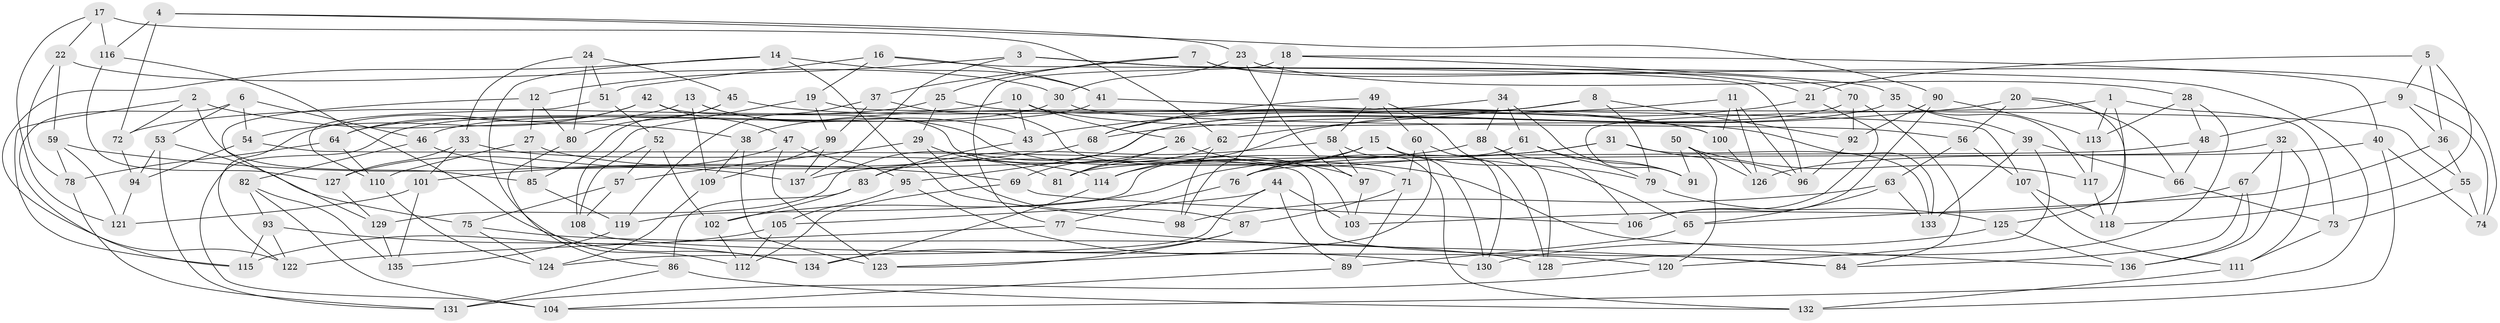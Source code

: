 // coarse degree distribution, {6: 0.5168539325842697, 4: 0.43820224719101125, 5: 0.02247191011235955, 3: 0.02247191011235955}
// Generated by graph-tools (version 1.1) at 2025/42/03/06/25 10:42:16]
// undirected, 137 vertices, 274 edges
graph export_dot {
graph [start="1"]
  node [color=gray90,style=filled];
  1;
  2;
  3;
  4;
  5;
  6;
  7;
  8;
  9;
  10;
  11;
  12;
  13;
  14;
  15;
  16;
  17;
  18;
  19;
  20;
  21;
  22;
  23;
  24;
  25;
  26;
  27;
  28;
  29;
  30;
  31;
  32;
  33;
  34;
  35;
  36;
  37;
  38;
  39;
  40;
  41;
  42;
  43;
  44;
  45;
  46;
  47;
  48;
  49;
  50;
  51;
  52;
  53;
  54;
  55;
  56;
  57;
  58;
  59;
  60;
  61;
  62;
  63;
  64;
  65;
  66;
  67;
  68;
  69;
  70;
  71;
  72;
  73;
  74;
  75;
  76;
  77;
  78;
  79;
  80;
  81;
  82;
  83;
  84;
  85;
  86;
  87;
  88;
  89;
  90;
  91;
  92;
  93;
  94;
  95;
  96;
  97;
  98;
  99;
  100;
  101;
  102;
  103;
  104;
  105;
  106;
  107;
  108;
  109;
  110;
  111;
  112;
  113;
  114;
  115;
  116;
  117;
  118;
  119;
  120;
  121;
  122;
  123;
  124;
  125;
  126;
  127;
  128;
  129;
  130;
  131;
  132;
  133;
  134;
  135;
  136;
  137;
  1 -- 73;
  1 -- 91;
  1 -- 125;
  1 -- 113;
  2 -- 115;
  2 -- 72;
  2 -- 85;
  2 -- 38;
  3 -- 12;
  3 -- 21;
  3 -- 104;
  3 -- 137;
  4 -- 90;
  4 -- 23;
  4 -- 116;
  4 -- 72;
  5 -- 118;
  5 -- 21;
  5 -- 36;
  5 -- 9;
  6 -- 46;
  6 -- 115;
  6 -- 54;
  6 -- 53;
  7 -- 70;
  7 -- 74;
  7 -- 37;
  7 -- 25;
  8 -- 79;
  8 -- 62;
  8 -- 68;
  8 -- 92;
  9 -- 74;
  9 -- 48;
  9 -- 36;
  10 -- 26;
  10 -- 72;
  10 -- 133;
  10 -- 43;
  11 -- 126;
  11 -- 96;
  11 -- 43;
  11 -- 100;
  12 -- 80;
  12 -- 27;
  12 -- 129;
  13 -- 109;
  13 -- 43;
  13 -- 97;
  13 -- 122;
  14 -- 112;
  14 -- 41;
  14 -- 122;
  14 -- 98;
  15 -- 79;
  15 -- 76;
  15 -- 114;
  15 -- 130;
  16 -- 41;
  16 -- 51;
  16 -- 96;
  16 -- 19;
  17 -- 116;
  17 -- 22;
  17 -- 121;
  17 -- 62;
  18 -- 98;
  18 -- 77;
  18 -- 40;
  18 -- 35;
  19 -- 99;
  19 -- 108;
  19 -- 55;
  20 -- 68;
  20 -- 66;
  20 -- 118;
  20 -- 56;
  21 -- 114;
  21 -- 106;
  22 -- 30;
  22 -- 78;
  22 -- 59;
  23 -- 97;
  23 -- 30;
  23 -- 28;
  24 -- 45;
  24 -- 51;
  24 -- 80;
  24 -- 33;
  25 -- 64;
  25 -- 100;
  25 -- 29;
  26 -- 65;
  26 -- 81;
  26 -- 69;
  27 -- 110;
  27 -- 136;
  27 -- 85;
  28 -- 48;
  28 -- 113;
  28 -- 128;
  29 -- 87;
  29 -- 57;
  29 -- 81;
  30 -- 56;
  30 -- 104;
  31 -- 133;
  31 -- 96;
  31 -- 102;
  31 -- 76;
  32 -- 111;
  32 -- 67;
  32 -- 76;
  32 -- 136;
  33 -- 114;
  33 -- 127;
  33 -- 101;
  34 -- 61;
  34 -- 38;
  34 -- 91;
  34 -- 88;
  35 -- 129;
  35 -- 39;
  35 -- 117;
  36 -- 55;
  36 -- 65;
  37 -- 71;
  37 -- 119;
  37 -- 99;
  38 -- 109;
  38 -- 123;
  39 -- 66;
  39 -- 120;
  39 -- 133;
  40 -- 126;
  40 -- 74;
  40 -- 132;
  41 -- 46;
  41 -- 107;
  42 -- 64;
  42 -- 103;
  42 -- 47;
  42 -- 54;
  43 -- 83;
  44 -- 105;
  44 -- 124;
  44 -- 89;
  44 -- 103;
  45 -- 100;
  45 -- 85;
  45 -- 80;
  46 -- 137;
  46 -- 82;
  47 -- 95;
  47 -- 127;
  47 -- 123;
  48 -- 66;
  48 -- 81;
  49 -- 60;
  49 -- 58;
  49 -- 128;
  49 -- 68;
  50 -- 117;
  50 -- 126;
  50 -- 91;
  50 -- 120;
  51 -- 52;
  51 -- 110;
  52 -- 102;
  52 -- 108;
  52 -- 57;
  53 -- 75;
  53 -- 94;
  53 -- 131;
  54 -- 94;
  54 -- 84;
  55 -- 73;
  55 -- 74;
  56 -- 63;
  56 -- 107;
  57 -- 108;
  57 -- 75;
  58 -- 132;
  58 -- 97;
  58 -- 83;
  59 -- 78;
  59 -- 69;
  59 -- 121;
  60 -- 123;
  60 -- 71;
  60 -- 130;
  61 -- 79;
  61 -- 91;
  61 -- 119;
  62 -- 81;
  62 -- 98;
  63 -- 98;
  63 -- 65;
  63 -- 133;
  64 -- 78;
  64 -- 110;
  65 -- 89;
  66 -- 73;
  67 -- 84;
  67 -- 136;
  67 -- 103;
  68 -- 101;
  69 -- 106;
  69 -- 112;
  70 -- 84;
  70 -- 92;
  70 -- 95;
  71 -- 87;
  71 -- 89;
  72 -- 94;
  73 -- 111;
  75 -- 124;
  75 -- 128;
  76 -- 77;
  77 -- 122;
  77 -- 84;
  78 -- 131;
  79 -- 125;
  80 -- 86;
  82 -- 135;
  82 -- 93;
  82 -- 104;
  83 -- 102;
  83 -- 86;
  85 -- 119;
  86 -- 131;
  86 -- 132;
  87 -- 123;
  87 -- 134;
  88 -- 106;
  88 -- 128;
  88 -- 137;
  89 -- 104;
  90 -- 113;
  90 -- 92;
  90 -- 106;
  92 -- 96;
  93 -- 134;
  93 -- 115;
  93 -- 122;
  94 -- 121;
  95 -- 105;
  95 -- 130;
  97 -- 103;
  99 -- 137;
  99 -- 109;
  100 -- 126;
  101 -- 121;
  101 -- 135;
  102 -- 112;
  105 -- 115;
  105 -- 112;
  107 -- 111;
  107 -- 118;
  108 -- 120;
  109 -- 124;
  110 -- 124;
  111 -- 132;
  113 -- 117;
  114 -- 134;
  116 -- 127;
  116 -- 134;
  117 -- 118;
  119 -- 135;
  120 -- 131;
  125 -- 130;
  125 -- 136;
  127 -- 129;
  129 -- 135;
}
